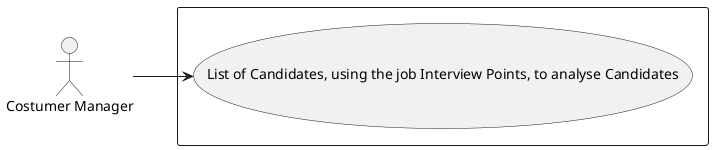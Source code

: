 @startuml
skinparam packageStyle rectangle

left to right direction
    actor as "Costumer Manager"

rectangle {
    usecase "List of Candidates, using the job Interview Points, to analyse Candidates" as UC1

    actor --> UC1

}
@enduml